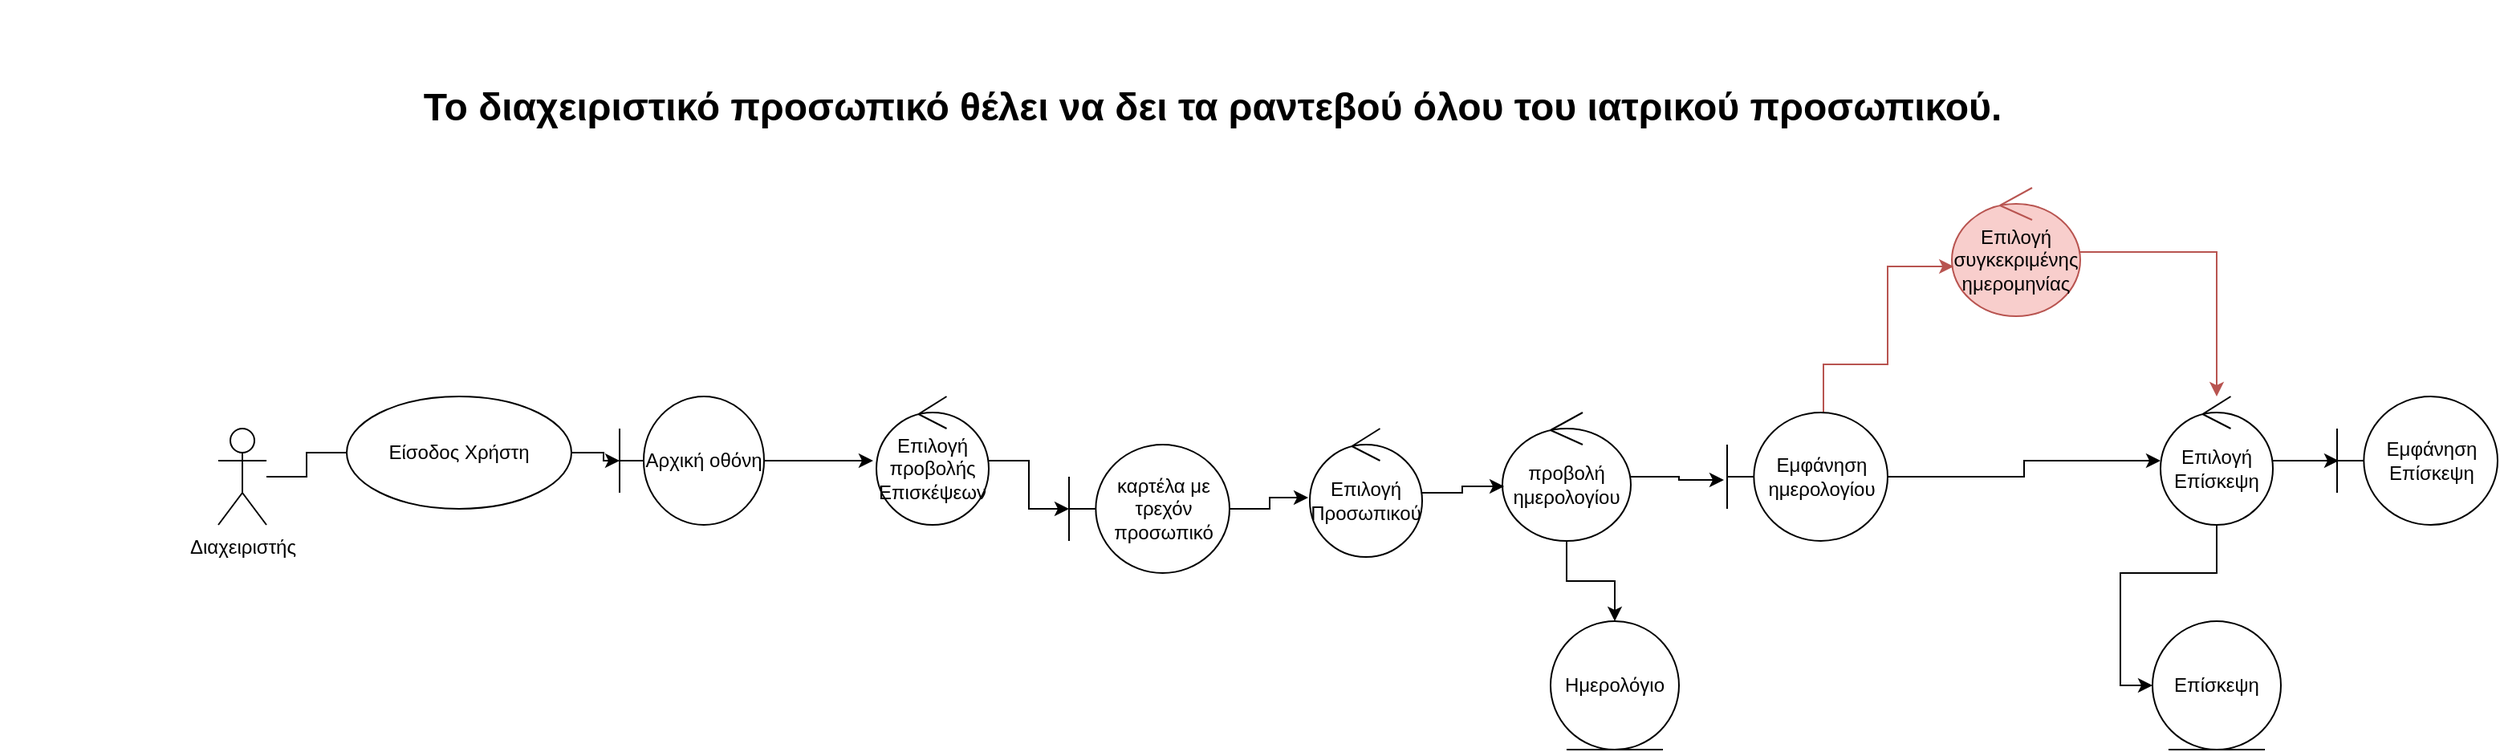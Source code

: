 <mxfile version="14.6.1" type="device"><diagram name="Page-1" id="929967ad-93f9-6ef4-fab6-5d389245f69c"><mxGraphModel dx="1422" dy="735" grid="1" gridSize="10" guides="1" tooltips="1" connect="1" arrows="1" fold="1" page="1" pageScale="1.5" pageWidth="1169" pageHeight="826" background="none" math="0" shadow="0"><root><mxCell id="0" style=";html=1;"/><mxCell id="1" style=";html=1;" parent="0"/><mxCell id="1672d66443f91eb5-23" value="&lt;font style=&quot;font-size: 24px&quot;&gt;&lt;br&gt;&lt;/font&gt;&lt;pre class=&quot;western&quot; lang=&quot;el-GR&quot;&gt;&lt;font style=&quot;font-size: 24px&quot; face=&quot;Bahnschrift, sans-serif&quot;&gt;&lt;b&gt;Το διαχειριστικό προσωπικό θέλει να δει τα ραντεβού όλου του ιατρικού προσωπικού.&lt;/b&gt;&lt;/font&gt;&lt;/pre&gt;&lt;font style=&quot;font-size: 24px&quot;&gt;&lt;br&gt;&lt;/font&gt;" style="text;strokeColor=none;fillColor=none;html=1;fontSize=24;fontStyle=1;verticalAlign=middle;align=center;" parent="1" vertex="1"><mxGeometry x="244" y="320" width="1510" height="40" as="geometry"/></mxCell><mxCell id="89gJJdfsEHyWe4KBx-3g-4" style="edgeStyle=orthogonalEdgeStyle;rounded=0;orthogonalLoop=1;jettySize=auto;html=1;entryX=0;entryY=0.5;entryDx=0;entryDy=0;startArrow=none;" parent="1" source="J1YzdUM6oVumlQ_FfU2k-1" target="89gJJdfsEHyWe4KBx-3g-3" edge="1"><mxGeometry relative="1" as="geometry"/></mxCell><mxCell id="89gJJdfsEHyWe4KBx-3g-1" value="Διαχειριστής" style="shape=umlActor;verticalLabelPosition=bottom;verticalAlign=top;html=1;outlineConnect=0;" parent="1" vertex="1"><mxGeometry x="380" y="540" width="30" height="60" as="geometry"/></mxCell><mxCell id="J1YzdUM6oVumlQ_FfU2k-5" style="edgeStyle=orthogonalEdgeStyle;rounded=0;orthogonalLoop=1;jettySize=auto;html=1;entryX=-0.029;entryY=0.5;entryDx=0;entryDy=0;entryPerimeter=0;" edge="1" parent="1" source="89gJJdfsEHyWe4KBx-3g-3" target="J1YzdUM6oVumlQ_FfU2k-4"><mxGeometry relative="1" as="geometry"/></mxCell><mxCell id="89gJJdfsEHyWe4KBx-3g-3" value="Αρχική οθόνη" style="shape=umlBoundary;whiteSpace=wrap;html=1;fontFamily=Helvetica;fontSize=12;fontColor=#000000;align=center;strokeColor=#000000;fillColor=#ffffff;" parent="1" vertex="1"><mxGeometry x="630" y="520" width="90" height="80" as="geometry"/></mxCell><mxCell id="J1YzdUM6oVumlQ_FfU2k-14" style="edgeStyle=orthogonalEdgeStyle;rounded=0;orthogonalLoop=1;jettySize=auto;html=1;entryX=0.5;entryY=0;entryDx=0;entryDy=0;" edge="1" parent="1" source="89gJJdfsEHyWe4KBx-3g-29" target="J1YzdUM6oVumlQ_FfU2k-11"><mxGeometry relative="1" as="geometry"/></mxCell><mxCell id="J1YzdUM6oVumlQ_FfU2k-15" style="edgeStyle=orthogonalEdgeStyle;rounded=0;orthogonalLoop=1;jettySize=auto;html=1;entryX=-0.02;entryY=0.525;entryDx=0;entryDy=0;entryPerimeter=0;" edge="1" parent="1" source="89gJJdfsEHyWe4KBx-3g-29" target="J1YzdUM6oVumlQ_FfU2k-12"><mxGeometry relative="1" as="geometry"/></mxCell><mxCell id="89gJJdfsEHyWe4KBx-3g-29" value="προβολή ημερολογίου" style="ellipse;shape=umlControl;whiteSpace=wrap;html=1;" parent="1" vertex="1"><mxGeometry x="1180" y="530" width="80" height="80" as="geometry"/></mxCell><mxCell id="J1YzdUM6oVumlQ_FfU2k-24" style="edgeStyle=orthogonalEdgeStyle;rounded=0;orthogonalLoop=1;jettySize=auto;html=1;fillColor=#f8cecc;strokeColor=#b85450;" edge="1" parent="1" source="89gJJdfsEHyWe4KBx-3g-90" target="89gJJdfsEHyWe4KBx-3g-95"><mxGeometry relative="1" as="geometry"><mxPoint x="1600" y="440" as="targetPoint"/></mxGeometry></mxCell><mxCell id="89gJJdfsEHyWe4KBx-3g-90" value="Επιλογή συγκεκριμένης ημερομηνίας" style="ellipse;shape=umlControl;whiteSpace=wrap;html=1;fillColor=#f8cecc;strokeColor=#b85450;" parent="1" vertex="1"><mxGeometry x="1460" y="390" width="80" height="80" as="geometry"/></mxCell><mxCell id="89gJJdfsEHyWe4KBx-3g-98" style="edgeStyle=orthogonalEdgeStyle;rounded=0;orthogonalLoop=1;jettySize=auto;html=1;entryX=0;entryY=0.5;entryDx=0;entryDy=0;" parent="1" source="89gJJdfsEHyWe4KBx-3g-95" target="89gJJdfsEHyWe4KBx-3g-99" edge="1"><mxGeometry relative="1" as="geometry"><mxPoint x="1880" y="560.84" as="targetPoint"/></mxGeometry></mxCell><mxCell id="J1YzdUM6oVumlQ_FfU2k-23" style="edgeStyle=orthogonalEdgeStyle;rounded=0;orthogonalLoop=1;jettySize=auto;html=1;entryX=0.01;entryY=0.5;entryDx=0;entryDy=0;entryPerimeter=0;" edge="1" parent="1" source="89gJJdfsEHyWe4KBx-3g-95" target="J1YzdUM6oVumlQ_FfU2k-22"><mxGeometry relative="1" as="geometry"/></mxCell><mxCell id="89gJJdfsEHyWe4KBx-3g-95" value="Επιλογή Επίσκεψη" style="ellipse;shape=umlControl;whiteSpace=wrap;html=1;" parent="1" vertex="1"><mxGeometry x="1590" y="520" width="70" height="80" as="geometry"/></mxCell><mxCell id="89gJJdfsEHyWe4KBx-3g-99" value="Επίσκεψη" style="ellipse;shape=umlEntity;whiteSpace=wrap;html=1;" parent="1" vertex="1"><mxGeometry x="1585" y="660" width="80" height="80" as="geometry"/></mxCell><mxCell id="J1YzdUM6oVumlQ_FfU2k-1" value="Είσοδος Χρήστη" style="ellipse;whiteSpace=wrap;html=1;" vertex="1" parent="1"><mxGeometry x="460" y="520" width="140" height="70" as="geometry"/></mxCell><mxCell id="J1YzdUM6oVumlQ_FfU2k-2" value="" style="edgeStyle=orthogonalEdgeStyle;rounded=0;orthogonalLoop=1;jettySize=auto;html=1;entryX=0;entryY=0.5;entryDx=0;entryDy=0;endArrow=none;" edge="1" parent="1" source="89gJJdfsEHyWe4KBx-3g-1" target="J1YzdUM6oVumlQ_FfU2k-1"><mxGeometry relative="1" as="geometry"><mxPoint x="480" y="560" as="sourcePoint"/><mxPoint x="640" y="560" as="targetPoint"/></mxGeometry></mxCell><mxCell id="J1YzdUM6oVumlQ_FfU2k-7" style="edgeStyle=orthogonalEdgeStyle;rounded=0;orthogonalLoop=1;jettySize=auto;html=1;" edge="1" parent="1" source="J1YzdUM6oVumlQ_FfU2k-4" target="J1YzdUM6oVumlQ_FfU2k-6"><mxGeometry relative="1" as="geometry"/></mxCell><mxCell id="J1YzdUM6oVumlQ_FfU2k-4" value="Επιλογή προβολής Επισκέψεων" style="ellipse;shape=umlControl;whiteSpace=wrap;html=1;" vertex="1" parent="1"><mxGeometry x="790" y="520" width="70" height="80" as="geometry"/></mxCell><mxCell id="J1YzdUM6oVumlQ_FfU2k-9" style="edgeStyle=orthogonalEdgeStyle;rounded=0;orthogonalLoop=1;jettySize=auto;html=1;entryX=-0.014;entryY=0.538;entryDx=0;entryDy=0;entryPerimeter=0;" edge="1" parent="1" source="J1YzdUM6oVumlQ_FfU2k-6" target="J1YzdUM6oVumlQ_FfU2k-8"><mxGeometry relative="1" as="geometry"/></mxCell><mxCell id="J1YzdUM6oVumlQ_FfU2k-6" value="καρτέλα με τρεχόν προσωπικό" style="shape=umlBoundary;whiteSpace=wrap;html=1;" vertex="1" parent="1"><mxGeometry x="910" y="550" width="100" height="80" as="geometry"/></mxCell><mxCell id="J1YzdUM6oVumlQ_FfU2k-10" style="edgeStyle=orthogonalEdgeStyle;rounded=0;orthogonalLoop=1;jettySize=auto;html=1;entryX=0.013;entryY=0.575;entryDx=0;entryDy=0;entryPerimeter=0;" edge="1" parent="1" source="J1YzdUM6oVumlQ_FfU2k-8" target="89gJJdfsEHyWe4KBx-3g-29"><mxGeometry relative="1" as="geometry"/></mxCell><mxCell id="J1YzdUM6oVumlQ_FfU2k-8" value="Επιλογή Προσωπικού" style="ellipse;shape=umlControl;whiteSpace=wrap;html=1;" vertex="1" parent="1"><mxGeometry x="1060" y="540" width="70" height="80" as="geometry"/></mxCell><mxCell id="J1YzdUM6oVumlQ_FfU2k-11" value="Ημερολόγιο" style="ellipse;shape=umlEntity;whiteSpace=wrap;html=1;fontFamily=Helvetica;fontSize=12;fontColor=#000000;align=center;strokeColor=#000000;fillColor=#ffffff;" vertex="1" parent="1"><mxGeometry x="1210" y="660" width="80" height="80" as="geometry"/></mxCell><mxCell id="J1YzdUM6oVumlQ_FfU2k-16" style="edgeStyle=orthogonalEdgeStyle;rounded=0;orthogonalLoop=1;jettySize=auto;html=1;entryX=0.014;entryY=0.613;entryDx=0;entryDy=0;entryPerimeter=0;fillColor=#f8cecc;strokeColor=#b85450;" edge="1" parent="1" source="J1YzdUM6oVumlQ_FfU2k-12" target="89gJJdfsEHyWe4KBx-3g-90"><mxGeometry relative="1" as="geometry"><mxPoint x="1520" y="570" as="targetPoint"/><Array as="points"><mxPoint x="1380" y="500"/><mxPoint x="1420" y="500"/><mxPoint x="1420" y="439"/></Array></mxGeometry></mxCell><mxCell id="J1YzdUM6oVumlQ_FfU2k-21" style="edgeStyle=orthogonalEdgeStyle;rounded=0;orthogonalLoop=1;jettySize=auto;html=1;" edge="1" parent="1" source="J1YzdUM6oVumlQ_FfU2k-12" target="89gJJdfsEHyWe4KBx-3g-95"><mxGeometry relative="1" as="geometry"/></mxCell><mxCell id="J1YzdUM6oVumlQ_FfU2k-12" value="Εμφάνηση ημερολογίου" style="shape=umlBoundary;whiteSpace=wrap;html=1;" vertex="1" parent="1"><mxGeometry x="1320" y="530" width="100" height="80" as="geometry"/></mxCell><mxCell id="J1YzdUM6oVumlQ_FfU2k-22" value="Εμφάνηση Επίσκεψη" style="shape=umlBoundary;whiteSpace=wrap;html=1;" vertex="1" parent="1"><mxGeometry x="1700" y="520" width="100" height="80" as="geometry"/></mxCell></root></mxGraphModel></diagram></mxfile>
